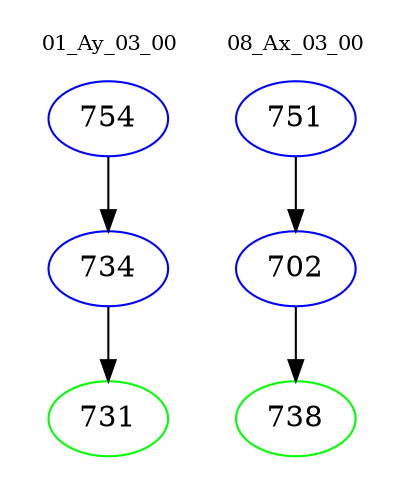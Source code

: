 digraph{
subgraph cluster_0 {
color = white
label = "01_Ay_03_00";
fontsize=10;
T0_754 [label="754", color="blue"]
T0_754 -> T0_734 [color="black"]
T0_734 [label="734", color="blue"]
T0_734 -> T0_731 [color="black"]
T0_731 [label="731", color="green"]
}
subgraph cluster_1 {
color = white
label = "08_Ax_03_00";
fontsize=10;
T1_751 [label="751", color="blue"]
T1_751 -> T1_702 [color="black"]
T1_702 [label="702", color="blue"]
T1_702 -> T1_738 [color="black"]
T1_738 [label="738", color="green"]
}
}
